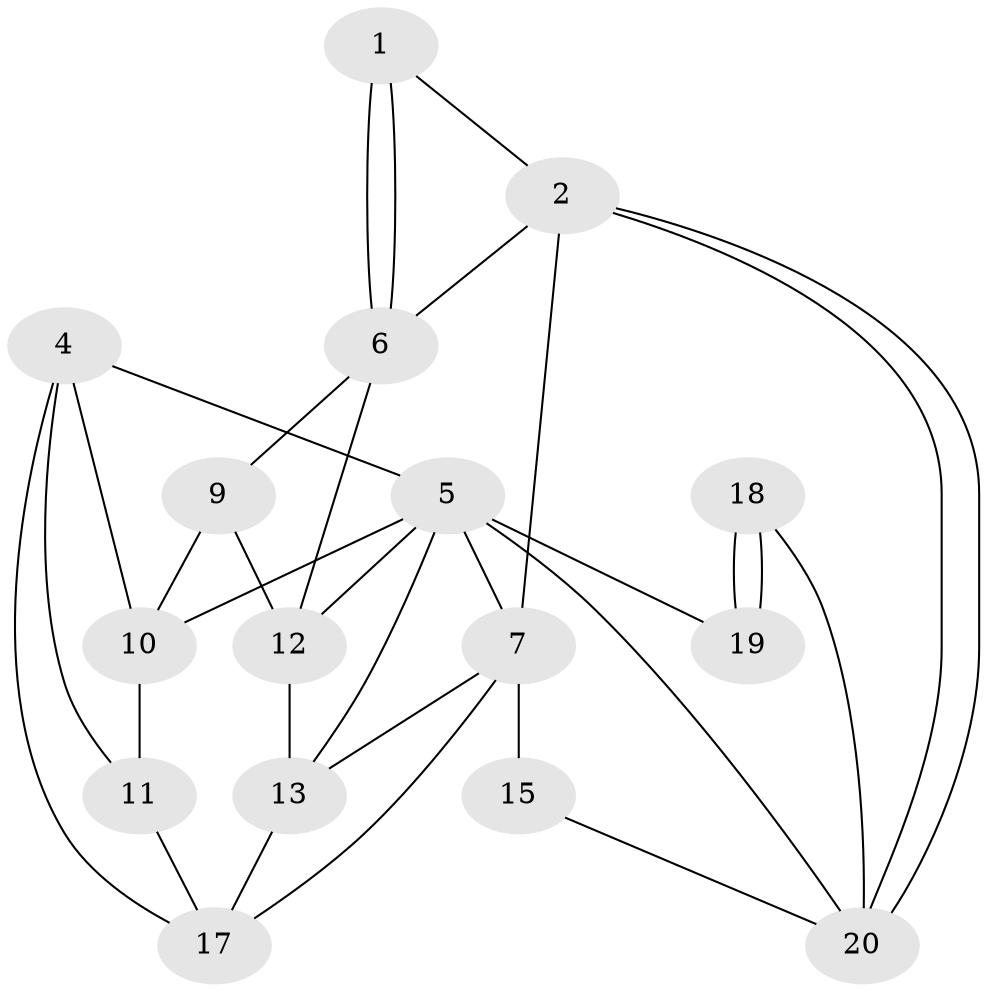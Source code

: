 // Generated by graph-tools (version 1.1) at 2025/46/02/15/25 05:46:28]
// undirected, 16 vertices, 32 edges
graph export_dot {
graph [start="1"]
  node [color=gray90,style=filled];
  1 [super="+3"];
  2;
  4 [super="+8"];
  5;
  6 [super="+16"];
  7 [super="+8"];
  9;
  10;
  11 [super="+16"];
  12;
  13 [super="+14"];
  15 [super="+14"];
  17;
  18;
  19 [super="+3"];
  20;
  1 -- 6;
  1 -- 6;
  1 -- 2;
  2 -- 6;
  2 -- 20;
  2 -- 20;
  2 -- 7;
  4 -- 10;
  4 -- 17;
  4 -- 5;
  4 -- 11;
  5 -- 13;
  5 -- 7;
  5 -- 10;
  5 -- 12;
  5 -- 19;
  5 -- 20;
  6 -- 9;
  6 -- 12;
  7 -- 13;
  7 -- 15;
  7 -- 17;
  9 -- 10;
  9 -- 12;
  10 -- 11;
  11 -- 17;
  12 -- 13;
  13 -- 17;
  15 -- 20;
  18 -- 19;
  18 -- 19;
  18 -- 20;
}
